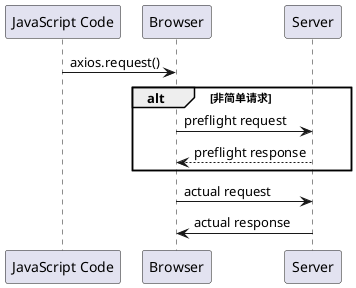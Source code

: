 @startuml


participant jscode as "JavaScript Code"
jscode -> Browser: axios.request()
alt 非简单请求
    Browser -> Server : preflight request
    Server --> Browser : preflight response
end
Browser -> Server : actual request
Server -> Browser : actual response

@enduml